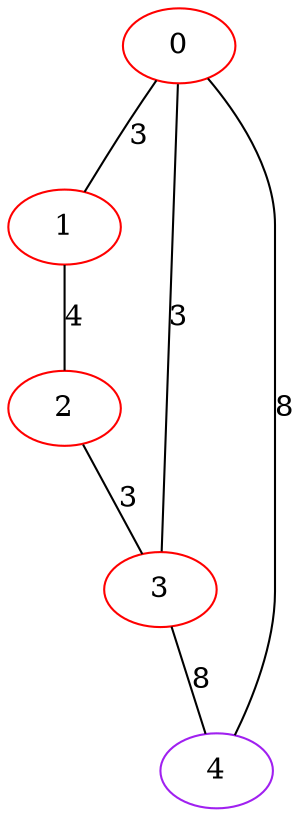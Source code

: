 graph "" {
0 [color=red, weight=1];
1 [color=red, weight=1];
2 [color=red, weight=1];
3 [color=red, weight=1];
4 [color=purple, weight=4];
0 -- 1  [key=0, label=3];
0 -- 3  [key=0, label=3];
0 -- 4  [key=0, label=8];
1 -- 2  [key=0, label=4];
2 -- 3  [key=0, label=3];
3 -- 4  [key=0, label=8];
}
